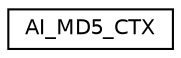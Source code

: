 digraph "Graphical Class Hierarchy"
{
 // LATEX_PDF_SIZE
  edge [fontname="Helvetica",fontsize="10",labelfontname="Helvetica",labelfontsize="10"];
  node [fontname="Helvetica",fontsize="10",shape=record];
  rankdir="LR";
  Node0 [label="AI_MD5_CTX",height=0.2,width=0.4,color="black", fillcolor="white", style="filled",URL="$structAI__MD5__CTX.html",tooltip=" "];
}
